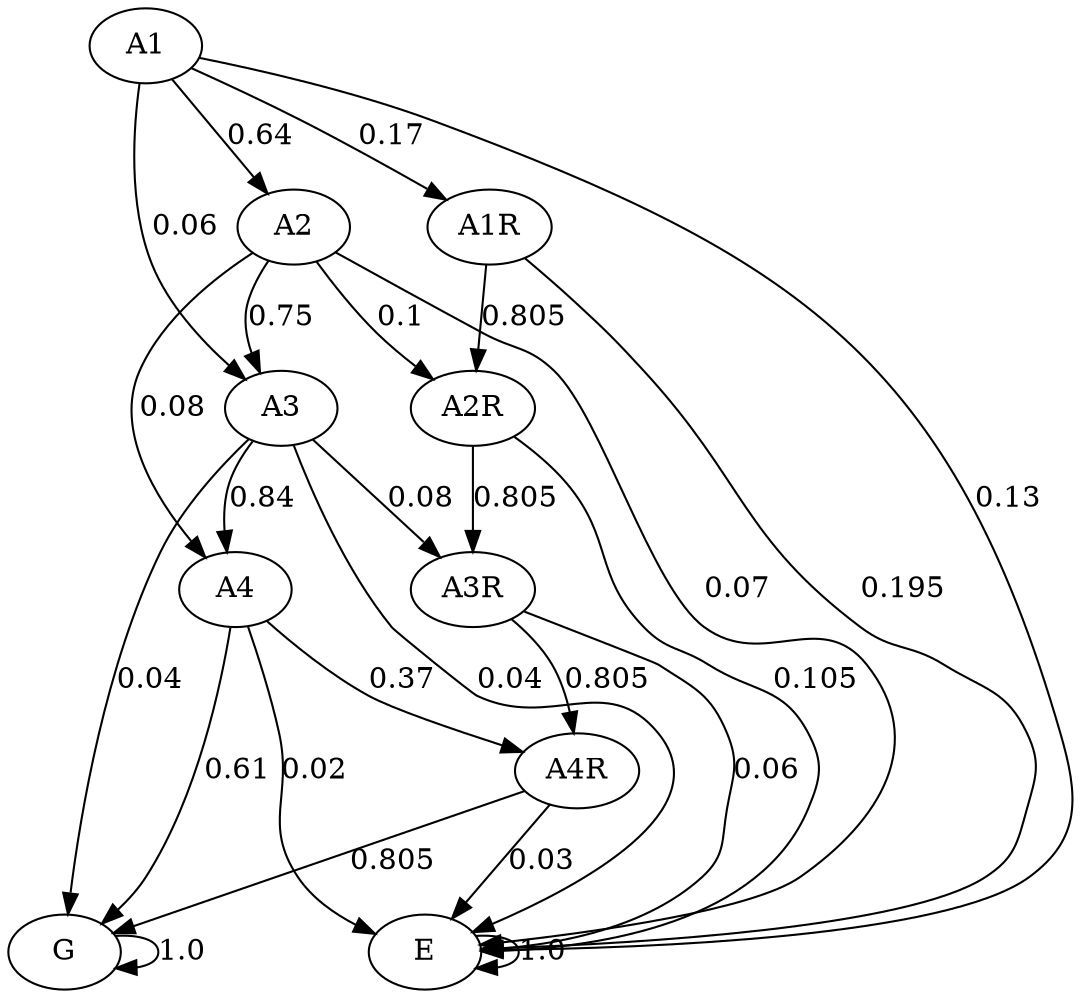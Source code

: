digraph  {
A1;
A2;
A3;
A4;
A1R;
A2R;
A3R;
A4R;
G;
E;
A1 -> A2  [key=0, label="0.64", weight="0.64"];
A1 -> A3  [key=0, label="0.06", weight="0.06"];
A1 -> A1R  [key=0, label="0.17", weight="0.17"];
A1 -> E  [key=0, label="0.13", weight="0.13"];
A2 -> A3  [key=0, label="0.75", weight="0.75"];
A2 -> A4  [key=0, label="0.08", weight="0.08"];
A2 -> A2R  [key=0, label="0.1", weight="0.1"];
A2 -> E  [key=0, label="0.07", weight="0.07"];
A3 -> A4  [key=0, label="0.84", weight="0.84"];
A3 -> A3R  [key=0, label="0.08", weight="0.08"];
A3 -> G  [key=0, label="0.04", weight="0.04"];
A3 -> E  [key=0, label="0.04", weight="0.04"];
A4 -> A4R  [key=0, label="0.37", weight="0.37"];
A4 -> G  [key=0, label="0.61", weight="0.61"];
A4 -> E  [key=0, label="0.02", weight="0.02"];
A1R -> A2R  [key=0, label="0.805", weight="0.805"];
A1R -> E  [key=0, label="0.195", weight="0.195"];
A2R -> A3R  [key=0, label="0.805", weight="0.805"];
A2R -> E  [key=0, label="0.105", weight="0.105"];
A3R -> A4R  [key=0, label="0.805", weight="0.805"];
A3R -> E  [key=0, label="0.06", weight="0.06"];
A4R -> G  [key=0, label="0.805", weight="0.805"];
A4R -> E  [key=0, label="0.03", weight="0.03"];
G -> G  [key=0, label="1.0", weight="1.0"];
E -> E  [key=0, label="1.0", weight="1.0"];
}
